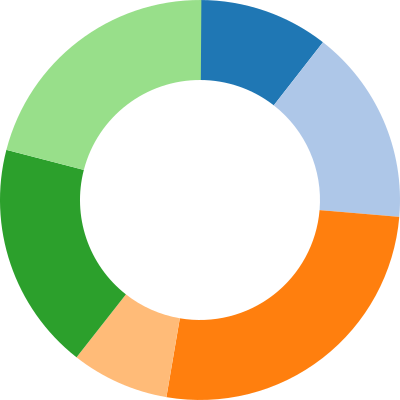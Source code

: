 {
    "$schema": "https://vega.github.io/schema/vega/v4.json",
    "width": 200,
    "height": 200,
    "autosize": "none",
    
    "signals": [
        {
            "name": "startAngle", "value": 0,
            "bind": {"input": "range", "min": 0, "max": 6.29, "step": 0.01}
        },
        {
            "name": "endAngle", "value": 6.29,
            "bind": {"input": "range", "min": 0, "max": 6.29, "step": 0.01}
        },
        {
            "name": "padAngle", "value": 0,
            "bind": {"input": "range", "min": 0, "max": 0.1}
        },
        {
            "name": "innerRadius", "value": 60,
            "bind": {"input": "range", "min": 0, "max": 90, "step": 1}
        },
        {
            "name": "cornerRadius", "value": 0,
            "bind": {"input": "range", "min": 0, "max": 10, "step": 0.5}
        },
        {
            "name": "sort", "value": false,
            "bind": {"input": "checkbox"}
        }
    ],
    
    "data": [
        {
            "name": "table",
            "values": [
                {"id": 1, "field": 4},
                {"id": 2, "field": 6},
                {"id": 3, "field": 10},
                {"id": 4, "field": 3},
                {"id": 5, "field": 7},
                {"id": 6, "field": 8}
            ],
            "transform": [
                {
                    "type": "pie",
                    "field": "field",
                    "startAngle": {"signal": "startAngle"},
                    "endAngle": {"signal": "endAngle"},
                    "sort": {"signal": "sort"}
                }
            ]
        }
    ],
    
    "scales": [
        {
            "name": "color",
            "type": "ordinal",
            "domain": {"data": "table", "field": "id"},
            "range": {"scheme": "category20"}
        }
    ],
    
    "marks": [
        {
            "type": "arc",
            "from": {"data": "table"},
            "encode": {
                "enter": {
                    "fill": {"scale": "color", "field": "id"},
                    "x": {"signal": "width / 2"},
                    "y": {"signal": "height / 2"}
                },
                "update": {
                    "startAngle": {"field": "startAngle"},
                    "endAngle": {"field": "endAngle"},
                    "padAngle": {"signal": "padAngle"},
                    "innerRadius": {"signal": "innerRadius"},
                    "outerRadius": {"signal": "width / 2"},
                    "cornerRadius": {"signal": "cornerRadius"}
                }
            }
        }
    ]
}

